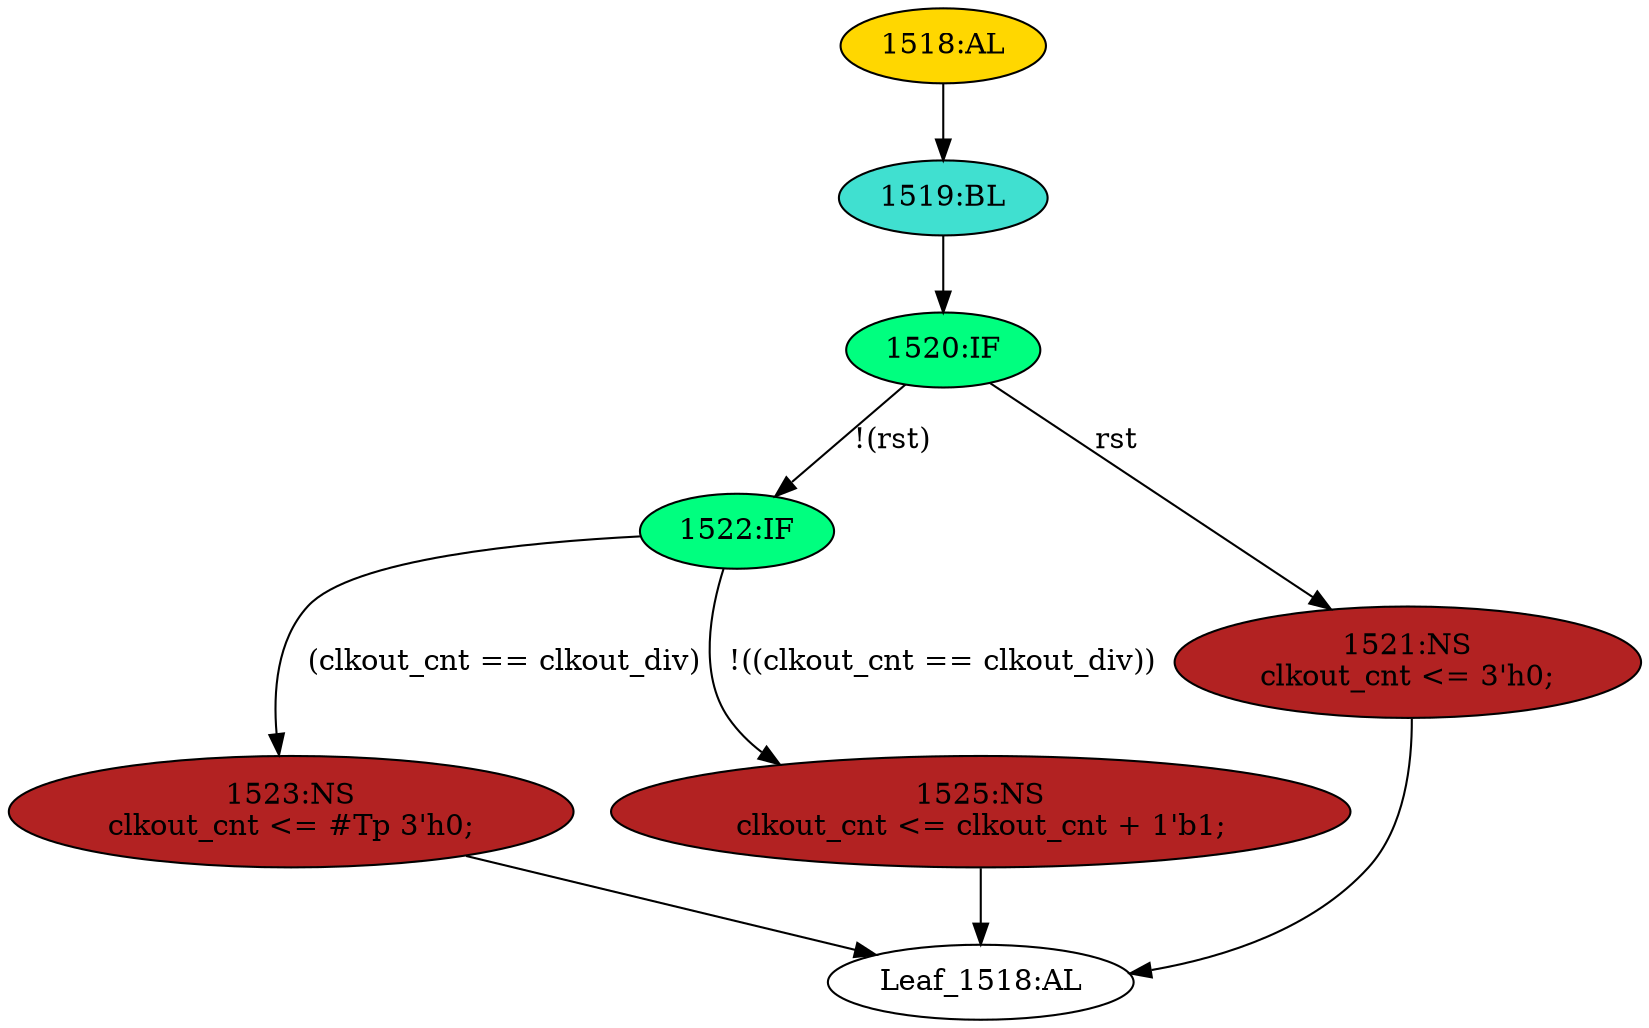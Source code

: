 strict digraph "" {
	node [label="\N"];
	"1523:NS"	 [ast="<pyverilog.vparser.ast.NonblockingSubstitution object at 0x7fd773346690>",
		fillcolor=firebrick,
		label="1523:NS
clkout_cnt <= #Tp 3'h0;",
		statements="[<pyverilog.vparser.ast.NonblockingSubstitution object at 0x7fd773346690>]",
		style=filled,
		typ=NonblockingSubstitution];
	"Leaf_1518:AL"	 [def_var="['clkout_cnt']",
		label="Leaf_1518:AL"];
	"1523:NS" -> "Leaf_1518:AL"	 [cond="[]",
		lineno=None];
	"1520:IF"	 [ast="<pyverilog.vparser.ast.IfStatement object at 0x7fd773346950>",
		fillcolor=springgreen,
		label="1520:IF",
		statements="[]",
		style=filled,
		typ=IfStatement];
	"1522:IF"	 [ast="<pyverilog.vparser.ast.IfStatement object at 0x7fd7733469d0>",
		fillcolor=springgreen,
		label="1522:IF",
		statements="[]",
		style=filled,
		typ=IfStatement];
	"1520:IF" -> "1522:IF"	 [cond="['rst']",
		label="!(rst)",
		lineno=1520];
	"1521:NS"	 [ast="<pyverilog.vparser.ast.NonblockingSubstitution object at 0x7fd773346cd0>",
		fillcolor=firebrick,
		label="1521:NS
clkout_cnt <= 3'h0;",
		statements="[<pyverilog.vparser.ast.NonblockingSubstitution object at 0x7fd773346cd0>]",
		style=filled,
		typ=NonblockingSubstitution];
	"1520:IF" -> "1521:NS"	 [cond="['rst']",
		label=rst,
		lineno=1520];
	"1518:AL"	 [ast="<pyverilog.vparser.ast.Always object at 0x7fd773346e50>",
		clk_sens=True,
		fillcolor=gold,
		label="1518:AL",
		sens="['clk', 'rst']",
		statements="[]",
		style=filled,
		typ=Always,
		use_var="['rst', 'clkout_cnt', 'clkout_div']"];
	"1519:BL"	 [ast="<pyverilog.vparser.ast.Block object at 0x7fd773346fd0>",
		fillcolor=turquoise,
		label="1519:BL",
		statements="[]",
		style=filled,
		typ=Block];
	"1518:AL" -> "1519:BL"	 [cond="[]",
		lineno=None];
	"1522:IF" -> "1523:NS"	 [cond="['clkout_cnt', 'clkout_div']",
		label="(clkout_cnt == clkout_div)",
		lineno=1522];
	"1525:NS"	 [ast="<pyverilog.vparser.ast.NonblockingSubstitution object at 0x7fd773346a10>",
		fillcolor=firebrick,
		label="1525:NS
clkout_cnt <= clkout_cnt + 1'b1;",
		statements="[<pyverilog.vparser.ast.NonblockingSubstitution object at 0x7fd773346a10>]",
		style=filled,
		typ=NonblockingSubstitution];
	"1522:IF" -> "1525:NS"	 [cond="['clkout_cnt', 'clkout_div']",
		label="!((clkout_cnt == clkout_div))",
		lineno=1522];
	"1521:NS" -> "Leaf_1518:AL"	 [cond="[]",
		lineno=None];
	"1525:NS" -> "Leaf_1518:AL"	 [cond="[]",
		lineno=None];
	"1519:BL" -> "1520:IF"	 [cond="[]",
		lineno=None];
}
